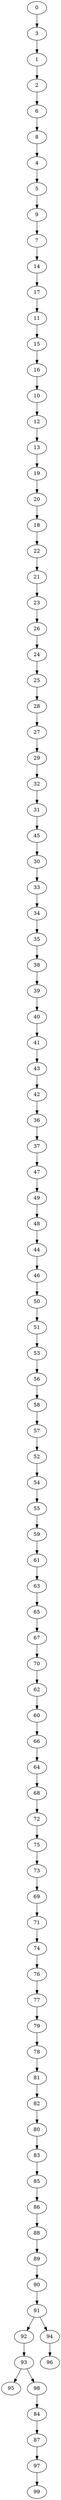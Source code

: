 digraph my_graph {
0;
3;
1;
2;
6;
8;
4;
5;
9;
7;
14;
17;
11;
15;
16;
10;
12;
13;
19;
20;
18;
22;
21;
23;
26;
24;
25;
28;
27;
29;
32;
31;
45;
30;
33;
34;
35;
38;
39;
40;
41;
43;
42;
36;
37;
47;
49;
48;
44;
46;
50;
51;
53;
56;
58;
57;
52;
54;
55;
59;
61;
63;
65;
67;
70;
62;
60;
66;
64;
68;
72;
75;
73;
69;
71;
74;
76;
77;
79;
78;
81;
82;
80;
83;
85;
86;
88;
89;
90;
91;
92;
93;
95;
98;
84;
87;
97;
99;
94;
96;
0->3
3->1
1->2
2->6
6->8
8->4
4->5
5->9
9->7
7->14
14->17
17->11
11->15
15->16
16->10
10->12
12->13
13->19
19->20
20->18
18->22
22->21
21->23
23->26
26->24
24->25
25->28
28->27
27->29
29->32
32->31
31->45
45->30
30->33
33->34
34->35
35->38
38->39
39->40
40->41
41->43
43->42
42->36
36->37
37->47
47->49
49->48
48->44
44->46
46->50
50->51
51->53
53->56
56->58
58->57
57->52
52->54
54->55
55->59
59->61
61->63
63->65
65->67
67->70
70->62
62->60
60->66
66->64
64->68
68->72
72->75
75->73
73->69
69->71
71->74
74->76
76->77
77->79
79->78
78->81
81->82
82->80
80->83
83->85
85->86
86->88
88->89
89->90
90->91
91->92
92->93
93->95
93->98
98->84
84->87
87->97
97->99
91->94
94->96
}